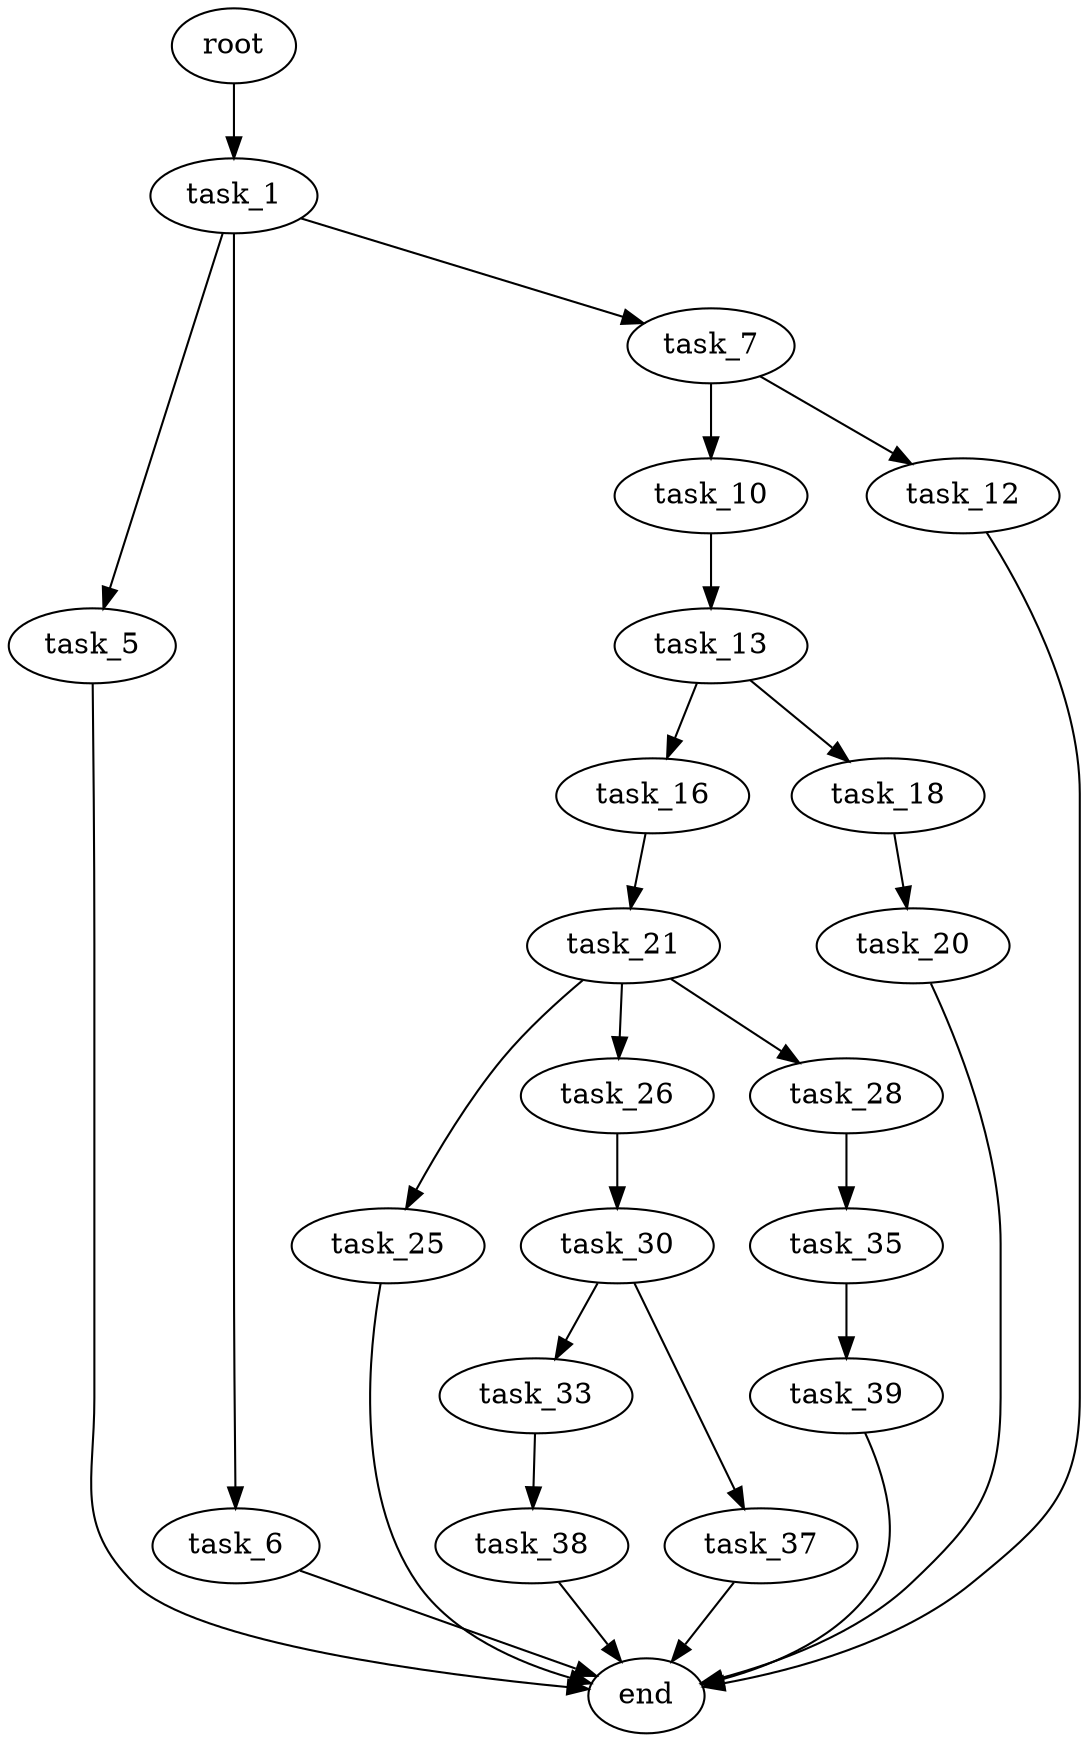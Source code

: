 digraph G {
  root [size="0.000000"];
  task_1 [size="24661205870.000000"];
  task_5 [size="368293445632.000000"];
  task_6 [size="28991029248.000000"];
  task_7 [size="111761159408.000000"];
  task_10 [size="90138367817.000000"];
  task_12 [size="1073741824000.000000"];
  task_13 [size="454922967801.000000"];
  task_16 [size="68719476736.000000"];
  task_18 [size="198990909997.000000"];
  task_20 [size="782757789696.000000"];
  task_21 [size="8589934592.000000"];
  task_25 [size="178631737527.000000"];
  task_26 [size="27945887760.000000"];
  task_28 [size="5703531180.000000"];
  task_30 [size="85328880794.000000"];
  task_33 [size="68719476736.000000"];
  task_35 [size="134217728000.000000"];
  task_37 [size="438519617908.000000"];
  task_38 [size="28991029248.000000"];
  task_39 [size="368293445632.000000"];
  end [size="0.000000"];

  root -> task_1 [size="1.000000"];
  task_1 -> task_5 [size="33554432.000000"];
  task_1 -> task_6 [size="33554432.000000"];
  task_1 -> task_7 [size="33554432.000000"];
  task_5 -> end [size="1.000000"];
  task_6 -> end [size="1.000000"];
  task_7 -> task_10 [size="75497472.000000"];
  task_7 -> task_12 [size="75497472.000000"];
  task_10 -> task_13 [size="301989888.000000"];
  task_12 -> end [size="1.000000"];
  task_13 -> task_16 [size="411041792.000000"];
  task_13 -> task_18 [size="411041792.000000"];
  task_16 -> task_21 [size="134217728.000000"];
  task_18 -> task_20 [size="411041792.000000"];
  task_20 -> end [size="1.000000"];
  task_21 -> task_25 [size="33554432.000000"];
  task_21 -> task_26 [size="33554432.000000"];
  task_21 -> task_28 [size="33554432.000000"];
  task_25 -> end [size="1.000000"];
  task_26 -> task_30 [size="536870912.000000"];
  task_28 -> task_35 [size="679477248.000000"];
  task_30 -> task_33 [size="134217728.000000"];
  task_30 -> task_37 [size="134217728.000000"];
  task_33 -> task_38 [size="134217728.000000"];
  task_35 -> task_39 [size="209715200.000000"];
  task_37 -> end [size="1.000000"];
  task_38 -> end [size="1.000000"];
  task_39 -> end [size="1.000000"];
}
